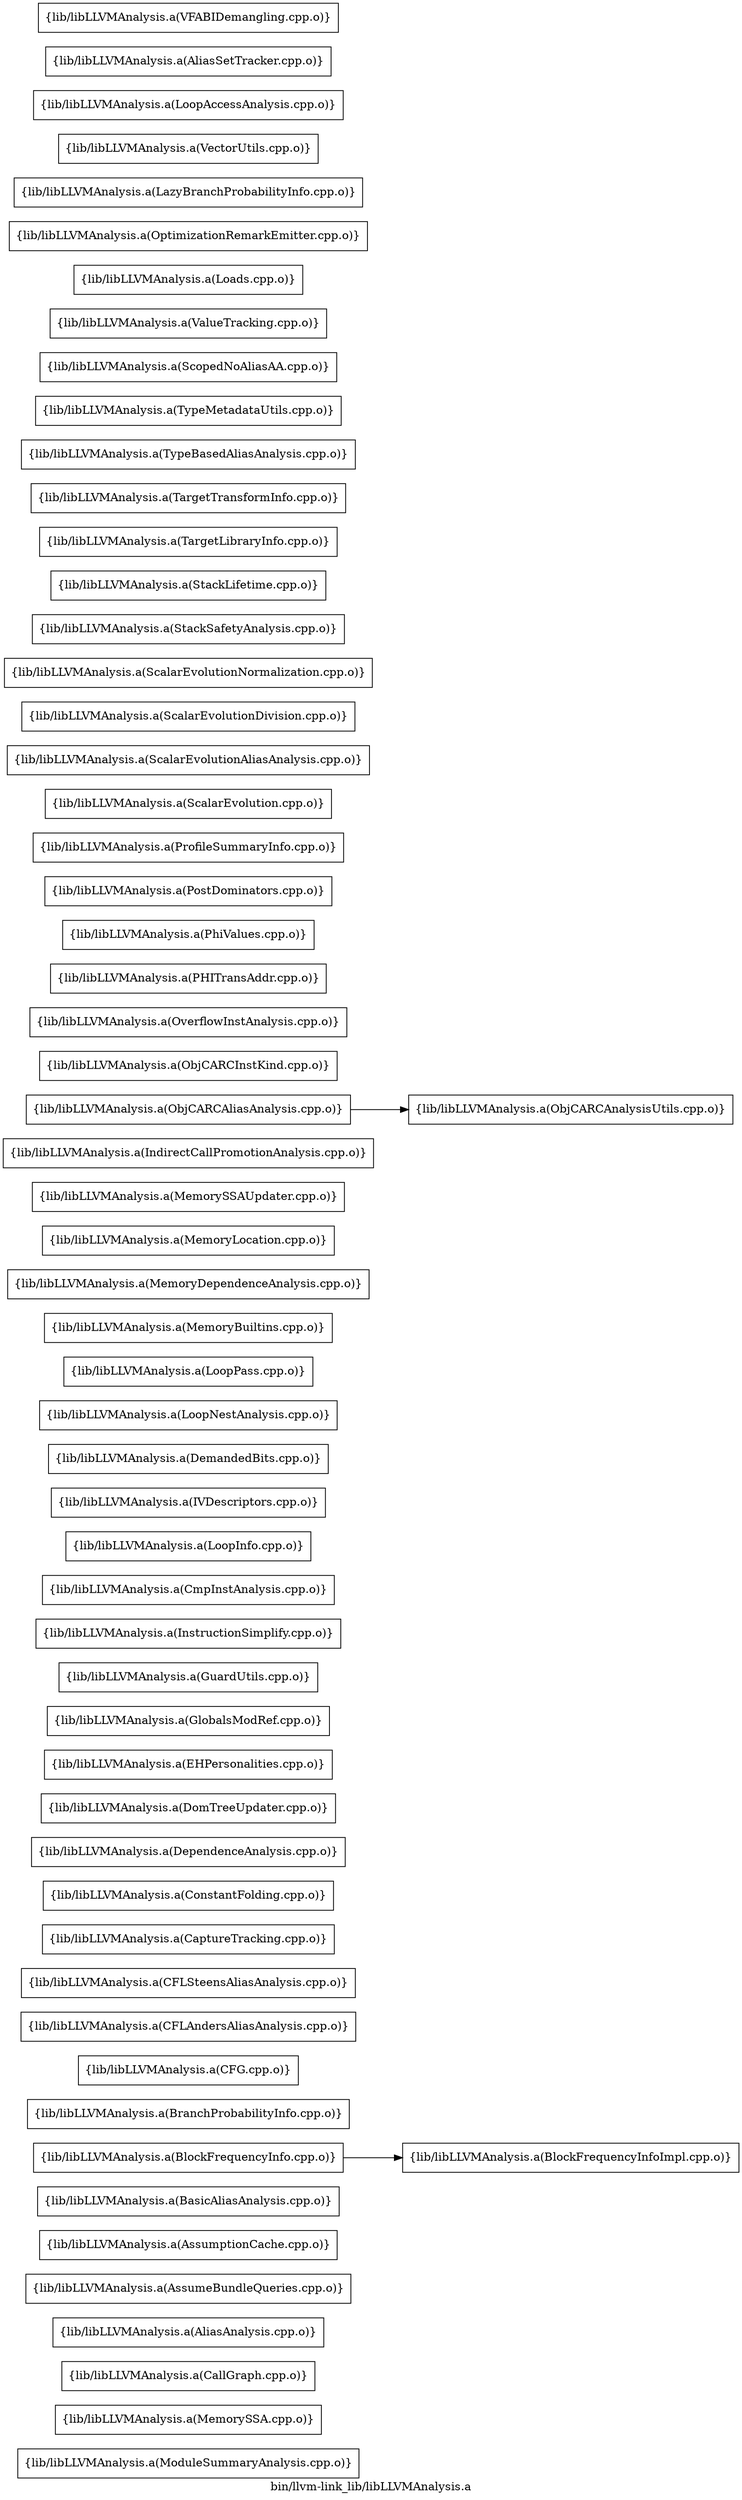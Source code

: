 digraph "bin/llvm-link_lib/libLLVMAnalysis.a" {
	label="bin/llvm-link_lib/libLLVMAnalysis.a";
	rankdir=LR;

	Node0x55a762b11818 [shape=record,shape=box,group=0,label="{lib/libLLVMAnalysis.a(ModuleSummaryAnalysis.cpp.o)}"];
	Node0x55a762b10968 [shape=record,shape=box,group=0,label="{lib/libLLVMAnalysis.a(MemorySSA.cpp.o)}"];
	Node0x55a762b13398 [shape=record,shape=box,group=0,label="{lib/libLLVMAnalysis.a(CallGraph.cpp.o)}"];
	Node0x55a762b10e18 [shape=record,shape=box,group=0,label="{lib/libLLVMAnalysis.a(AliasAnalysis.cpp.o)}"];
	Node0x55a762b106e8 [shape=record,shape=box,group=0,label="{lib/libLLVMAnalysis.a(AssumeBundleQueries.cpp.o)}"];
	Node0x55a762b137f8 [shape=record,shape=box,group=0,label="{lib/libLLVMAnalysis.a(AssumptionCache.cpp.o)}"];
	Node0x55a762b14068 [shape=record,shape=box,group=0,label="{lib/libLLVMAnalysis.a(BasicAliasAnalysis.cpp.o)}"];
	Node0x55a762b11e08 [shape=record,shape=box,group=0,label="{lib/libLLVMAnalysis.a(BlockFrequencyInfo.cpp.o)}"];
	Node0x55a762b11e08 -> Node0x55a762b15d78;
	Node0x55a762b15d78 [shape=record,shape=box,group=0,label="{lib/libLLVMAnalysis.a(BlockFrequencyInfoImpl.cpp.o)}"];
	Node0x55a762b15468 [shape=record,shape=box,group=0,label="{lib/libLLVMAnalysis.a(BranchProbabilityInfo.cpp.o)}"];
	Node0x55a762b16548 [shape=record,shape=box,group=0,label="{lib/libLLVMAnalysis.a(CFG.cpp.o)}"];
	Node0x55a762b14978 [shape=record,shape=box,group=0,label="{lib/libLLVMAnalysis.a(CFLAndersAliasAnalysis.cpp.o)}"];
	Node0x55a762b150f8 [shape=record,shape=box,group=0,label="{lib/libLLVMAnalysis.a(CFLSteensAliasAnalysis.cpp.o)}"];
	Node0x55a762b13898 [shape=record,shape=box,group=0,label="{lib/libLLVMAnalysis.a(CaptureTracking.cpp.o)}"];
	Node0x55a762b11cc8 [shape=record,shape=box,group=0,label="{lib/libLLVMAnalysis.a(ConstantFolding.cpp.o)}"];
	Node0x55a762b122b8 [shape=record,shape=box,group=0,label="{lib/libLLVMAnalysis.a(DependenceAnalysis.cpp.o)}"];
	Node0x55a762b12ee8 [shape=record,shape=box,group=0,label="{lib/libLLVMAnalysis.a(DomTreeUpdater.cpp.o)}"];
	Node0x55a762b12308 [shape=record,shape=box,group=0,label="{lib/libLLVMAnalysis.a(EHPersonalities.cpp.o)}"];
	Node0x55a762b12128 [shape=record,shape=box,group=0,label="{lib/libLLVMAnalysis.a(GlobalsModRef.cpp.o)}"];
	Node0x55a762b11868 [shape=record,shape=box,group=0,label="{lib/libLLVMAnalysis.a(GuardUtils.cpp.o)}"];
	Node0x55a762b10eb8 [shape=record,shape=box,group=0,label="{lib/libLLVMAnalysis.a(InstructionSimplify.cpp.o)}"];
	Node0x55a762b10738 [shape=record,shape=box,group=0,label="{lib/libLLVMAnalysis.a(CmpInstAnalysis.cpp.o)}"];
	Node0x55a762b10378 [shape=record,shape=box,group=0,label="{lib/libLLVMAnalysis.a(LoopInfo.cpp.o)}"];
	Node0x55a762b0fc98 [shape=record,shape=box,group=0,label="{lib/libLLVMAnalysis.a(IVDescriptors.cpp.o)}"];
	Node0x55a762b0f4c8 [shape=record,shape=box,group=0,label="{lib/libLLVMAnalysis.a(DemandedBits.cpp.o)}"];
	Node0x55a762b0eb68 [shape=record,shape=box,group=0,label="{lib/libLLVMAnalysis.a(LoopNestAnalysis.cpp.o)}"];
	Node0x55a762b0e618 [shape=record,shape=box,group=0,label="{lib/libLLVMAnalysis.a(LoopPass.cpp.o)}"];
	Node0x55a762b13cf8 [shape=record,shape=box,group=0,label="{lib/libLLVMAnalysis.a(MemoryBuiltins.cpp.o)}"];
	Node0x55a762b13578 [shape=record,shape=box,group=0,label="{lib/libLLVMAnalysis.a(MemoryDependenceAnalysis.cpp.o)}"];
	Node0x55a762b12e48 [shape=record,shape=box,group=0,label="{lib/libLLVMAnalysis.a(MemoryLocation.cpp.o)}"];
	Node0x55a762b11098 [shape=record,shape=box,group=0,label="{lib/libLLVMAnalysis.a(MemorySSAUpdater.cpp.o)}"];
	Node0x55a762b0f798 [shape=record,shape=box,group=0,label="{lib/libLLVMAnalysis.a(IndirectCallPromotionAnalysis.cpp.o)}"];
	Node0x55a762b0ff18 [shape=record,shape=box,group=0,label="{lib/libLLVMAnalysis.a(ObjCARCAliasAnalysis.cpp.o)}"];
	Node0x55a762b0ff18 -> Node0x55a762b0de98;
	Node0x55a762b0de98 [shape=record,shape=box,group=0,label="{lib/libLLVMAnalysis.a(ObjCARCAnalysisUtils.cpp.o)}"];
	Node0x55a762b0e7a8 [shape=record,shape=box,group=0,label="{lib/libLLVMAnalysis.a(ObjCARCInstKind.cpp.o)}"];
	Node0x55a762b0eca8 [shape=record,shape=box,group=0,label="{lib/libLLVMAnalysis.a(OverflowInstAnalysis.cpp.o)}"];
	Node0x55a762b11318 [shape=record,shape=box,group=0,label="{lib/libLLVMAnalysis.a(PHITransAddr.cpp.o)}"];
	Node0x55a762b113b8 [shape=record,shape=box,group=0,label="{lib/libLLVMAnalysis.a(PhiValues.cpp.o)}"];
	Node0x55a762b10c38 [shape=record,shape=box,group=0,label="{lib/libLLVMAnalysis.a(PostDominators.cpp.o)}"];
	Node0x55a762b0d448 [shape=record,shape=box,group=0,label="{lib/libLLVMAnalysis.a(ProfileSummaryInfo.cpp.o)}"];
	Node0x55a762b0ccc8 [shape=record,shape=box,group=0,label="{lib/libLLVMAnalysis.a(ScalarEvolution.cpp.o)}"];
	Node0x55a762b0d088 [shape=record,shape=box,group=0,label="{lib/libLLVMAnalysis.a(ScalarEvolutionAliasAnalysis.cpp.o)}"];
	Node0x55a762b0eb18 [shape=record,shape=box,group=0,label="{lib/libLLVMAnalysis.a(ScalarEvolutionDivision.cpp.o)}"];
	Node0x55a762b0dfd8 [shape=record,shape=box,group=0,label="{lib/libLLVMAnalysis.a(ScalarEvolutionNormalization.cpp.o)}"];
	Node0x55a762b0e2a8 [shape=record,shape=box,group=0,label="{lib/libLLVMAnalysis.a(StackSafetyAnalysis.cpp.o)}"];
	Node0x55a762b14e78 [shape=record,shape=box,group=0,label="{lib/libLLVMAnalysis.a(StackLifetime.cpp.o)}"];
	Node0x55a762b149c8 [shape=record,shape=box,group=0,label="{lib/libLLVMAnalysis.a(TargetLibraryInfo.cpp.o)}"];
	Node0x55a762b14ce8 [shape=record,shape=box,group=0,label="{lib/libLLVMAnalysis.a(TargetTransformInfo.cpp.o)}"];
	Node0x55a762b12e98 [shape=record,shape=box,group=0,label="{lib/libLLVMAnalysis.a(TypeBasedAliasAnalysis.cpp.o)}"];
	Node0x55a762b13f28 [shape=record,shape=box,group=0,label="{lib/libLLVMAnalysis.a(TypeMetadataUtils.cpp.o)}"];
	Node0x55a762b11f98 [shape=record,shape=box,group=0,label="{lib/libLLVMAnalysis.a(ScopedNoAliasAA.cpp.o)}"];
	Node0x55a762b11a98 [shape=record,shape=box,group=0,label="{lib/libLLVMAnalysis.a(ValueTracking.cpp.o)}"];
	Node0x55a762b12c18 [shape=record,shape=box,group=0,label="{lib/libLLVMAnalysis.a(Loads.cpp.o)}"];
	Node0x55a762b10d78 [shape=record,shape=box,group=0,label="{lib/libLLVMAnalysis.a(OptimizationRemarkEmitter.cpp.o)}"];
	Node0x55a762b11188 [shape=record,shape=box,group=0,label="{lib/libLLVMAnalysis.a(LazyBranchProbabilityInfo.cpp.o)}"];
	Node0x55a762b0f748 [shape=record,shape=box,group=0,label="{lib/libLLVMAnalysis.a(VectorUtils.cpp.o)}"];
	Node0x55a762b10468 [shape=record,shape=box,group=0,label="{lib/libLLVMAnalysis.a(LoopAccessAnalysis.cpp.o)}"];
	Node0x55a762b10328 [shape=record,shape=box,group=0,label="{lib/libLLVMAnalysis.a(AliasSetTracker.cpp.o)}"];
	Node0x55a762b0f978 [shape=record,shape=box,group=0,label="{lib/libLLVMAnalysis.a(VFABIDemangling.cpp.o)}"];
}
